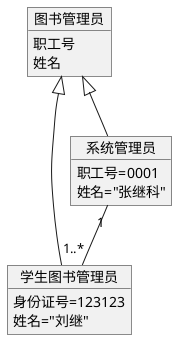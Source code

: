 @startuml
    object 图书管理员{
        职工号
        姓名
    }
    object 学生图书管理员{
        身份证号=123123
        姓名="刘继"
    }
    object 系统管理员{
        职工号=0001
        姓名="张继科"
    }
    图书管理员 <|-- 学生图书管理员
    图书管理员 <|-- 系统管理员
    系统管理员 "1"-- "1..*"学生图书管理员
    @enduml